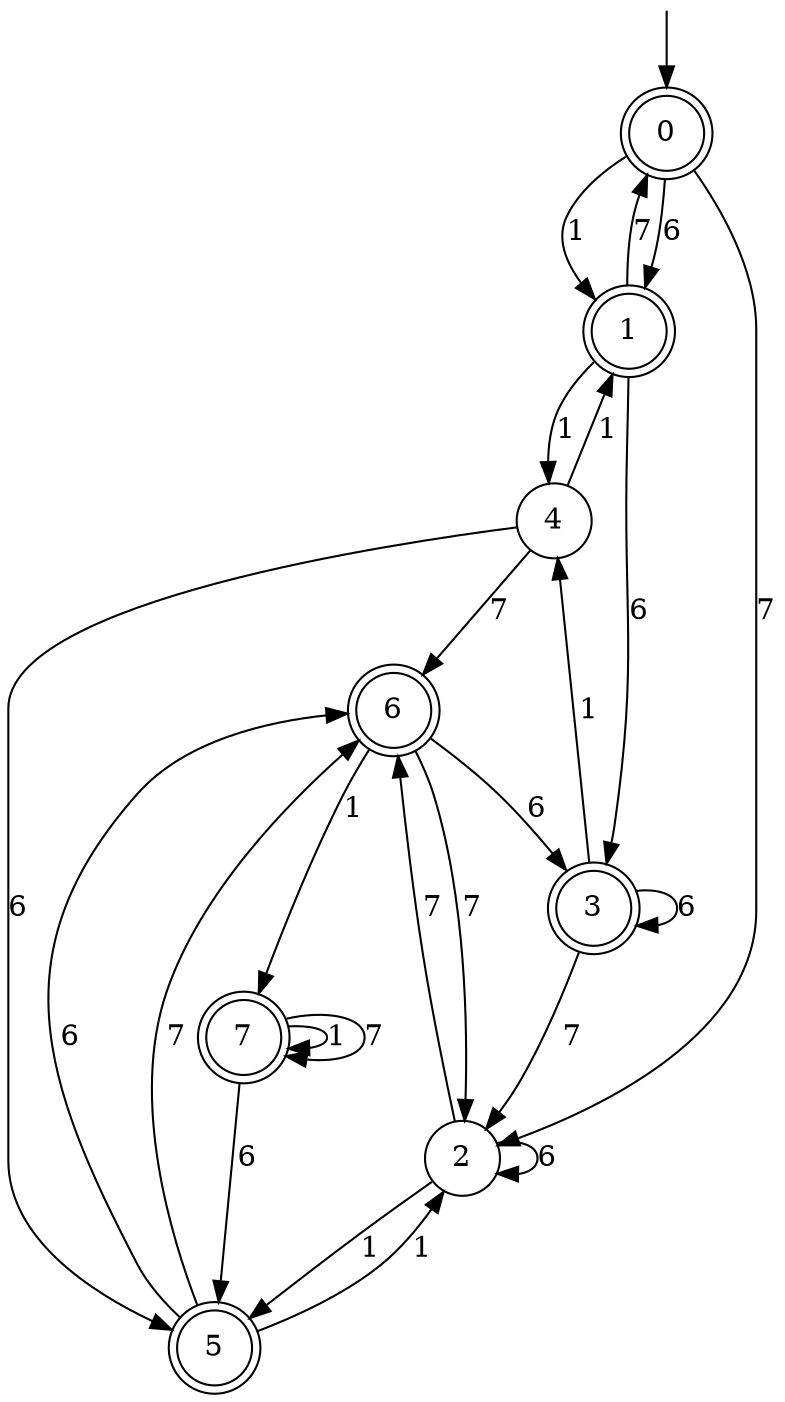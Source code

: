 digraph g {

	s0 [shape="doublecircle" label="0"];
	s1 [shape="doublecircle" label="1"];
	s2 [shape="circle" label="2"];
	s3 [shape="doublecircle" label="3"];
	s4 [shape="circle" label="4"];
	s5 [shape="doublecircle" label="5"];
	s6 [shape="doublecircle" label="6"];
	s7 [shape="doublecircle" label="7"];
	s0 -> s1 [label="6"];
	s0 -> s1 [label="1"];
	s0 -> s2 [label="7"];
	s1 -> s3 [label="6"];
	s1 -> s4 [label="1"];
	s1 -> s0 [label="7"];
	s2 -> s2 [label="6"];
	s2 -> s5 [label="1"];
	s2 -> s6 [label="7"];
	s3 -> s3 [label="6"];
	s3 -> s4 [label="1"];
	s3 -> s2 [label="7"];
	s4 -> s5 [label="6"];
	s4 -> s1 [label="1"];
	s4 -> s6 [label="7"];
	s5 -> s6 [label="6"];
	s5 -> s2 [label="1"];
	s5 -> s6 [label="7"];
	s6 -> s3 [label="6"];
	s6 -> s7 [label="1"];
	s6 -> s2 [label="7"];
	s7 -> s5 [label="6"];
	s7 -> s7 [label="1"];
	s7 -> s7 [label="7"];

__start0 [label="" shape="none" width="0" height="0"];
__start0 -> s0;

}
